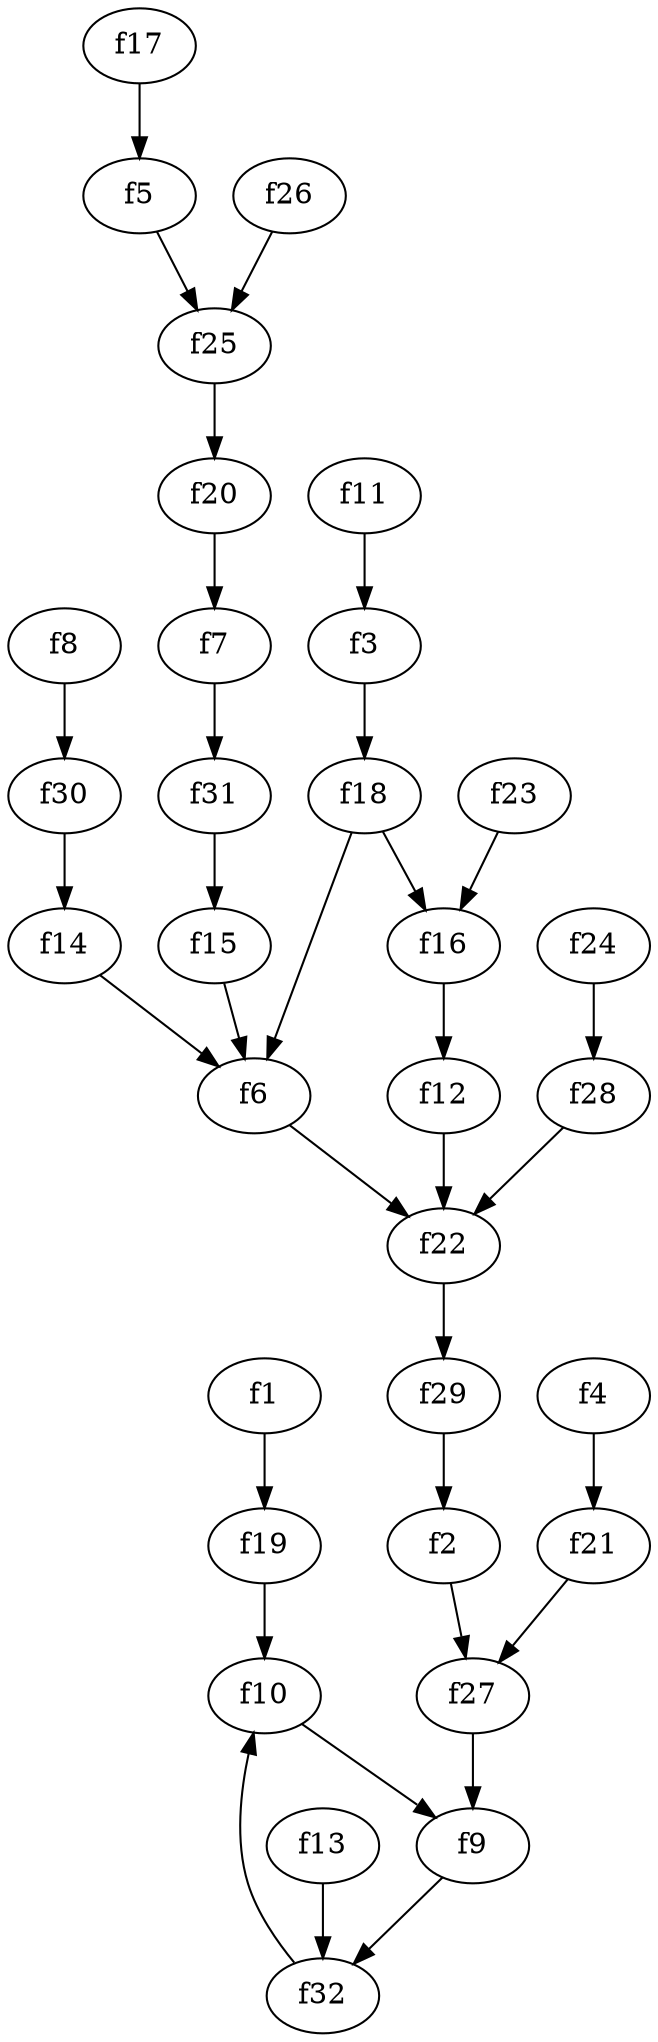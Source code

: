 strict digraph  {
f1;
f2;
f3;
f4;
f5;
f6;
f7;
f8;
f9;
f10;
f11;
f12;
f13;
f14;
f15;
f16;
f17;
f18;
f19;
f20;
f21;
f22;
f23;
f24;
f25;
f26;
f27;
f28;
f29;
f30;
f31;
f32;
f1 -> f19  [weight=2];
f2 -> f27  [weight=2];
f3 -> f18  [weight=2];
f4 -> f21  [weight=2];
f5 -> f25  [weight=2];
f6 -> f22  [weight=2];
f7 -> f31  [weight=2];
f8 -> f30  [weight=2];
f9 -> f32  [weight=2];
f10 -> f9  [weight=2];
f11 -> f3  [weight=2];
f12 -> f22  [weight=2];
f13 -> f32  [weight=2];
f14 -> f6  [weight=2];
f15 -> f6  [weight=2];
f16 -> f12  [weight=2];
f17 -> f5  [weight=2];
f18 -> f16  [weight=2];
f18 -> f6  [weight=2];
f19 -> f10  [weight=2];
f20 -> f7  [weight=2];
f21 -> f27  [weight=2];
f22 -> f29  [weight=2];
f23 -> f16  [weight=2];
f24 -> f28  [weight=2];
f25 -> f20  [weight=2];
f26 -> f25  [weight=2];
f27 -> f9  [weight=2];
f28 -> f22  [weight=2];
f29 -> f2  [weight=2];
f30 -> f14  [weight=2];
f31 -> f15  [weight=2];
f32 -> f10  [weight=2];
}
